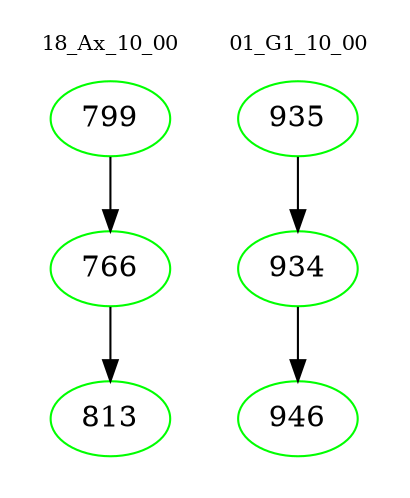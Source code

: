 digraph{
subgraph cluster_0 {
color = white
label = "18_Ax_10_00";
fontsize=10;
T0_799 [label="799", color="green"]
T0_799 -> T0_766 [color="black"]
T0_766 [label="766", color="green"]
T0_766 -> T0_813 [color="black"]
T0_813 [label="813", color="green"]
}
subgraph cluster_1 {
color = white
label = "01_G1_10_00";
fontsize=10;
T1_935 [label="935", color="green"]
T1_935 -> T1_934 [color="black"]
T1_934 [label="934", color="green"]
T1_934 -> T1_946 [color="black"]
T1_946 [label="946", color="green"]
}
}
